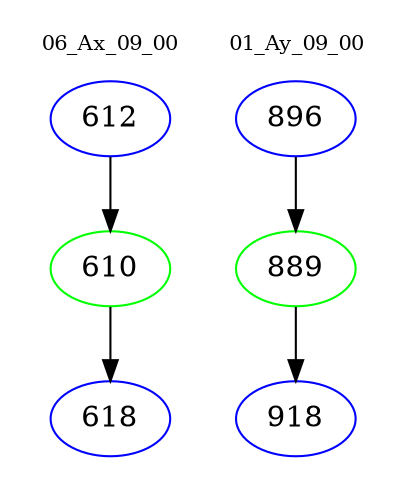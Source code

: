 digraph{
subgraph cluster_0 {
color = white
label = "06_Ax_09_00";
fontsize=10;
T0_612 [label="612", color="blue"]
T0_612 -> T0_610 [color="black"]
T0_610 [label="610", color="green"]
T0_610 -> T0_618 [color="black"]
T0_618 [label="618", color="blue"]
}
subgraph cluster_1 {
color = white
label = "01_Ay_09_00";
fontsize=10;
T1_896 [label="896", color="blue"]
T1_896 -> T1_889 [color="black"]
T1_889 [label="889", color="green"]
T1_889 -> T1_918 [color="black"]
T1_918 [label="918", color="blue"]
}
}
